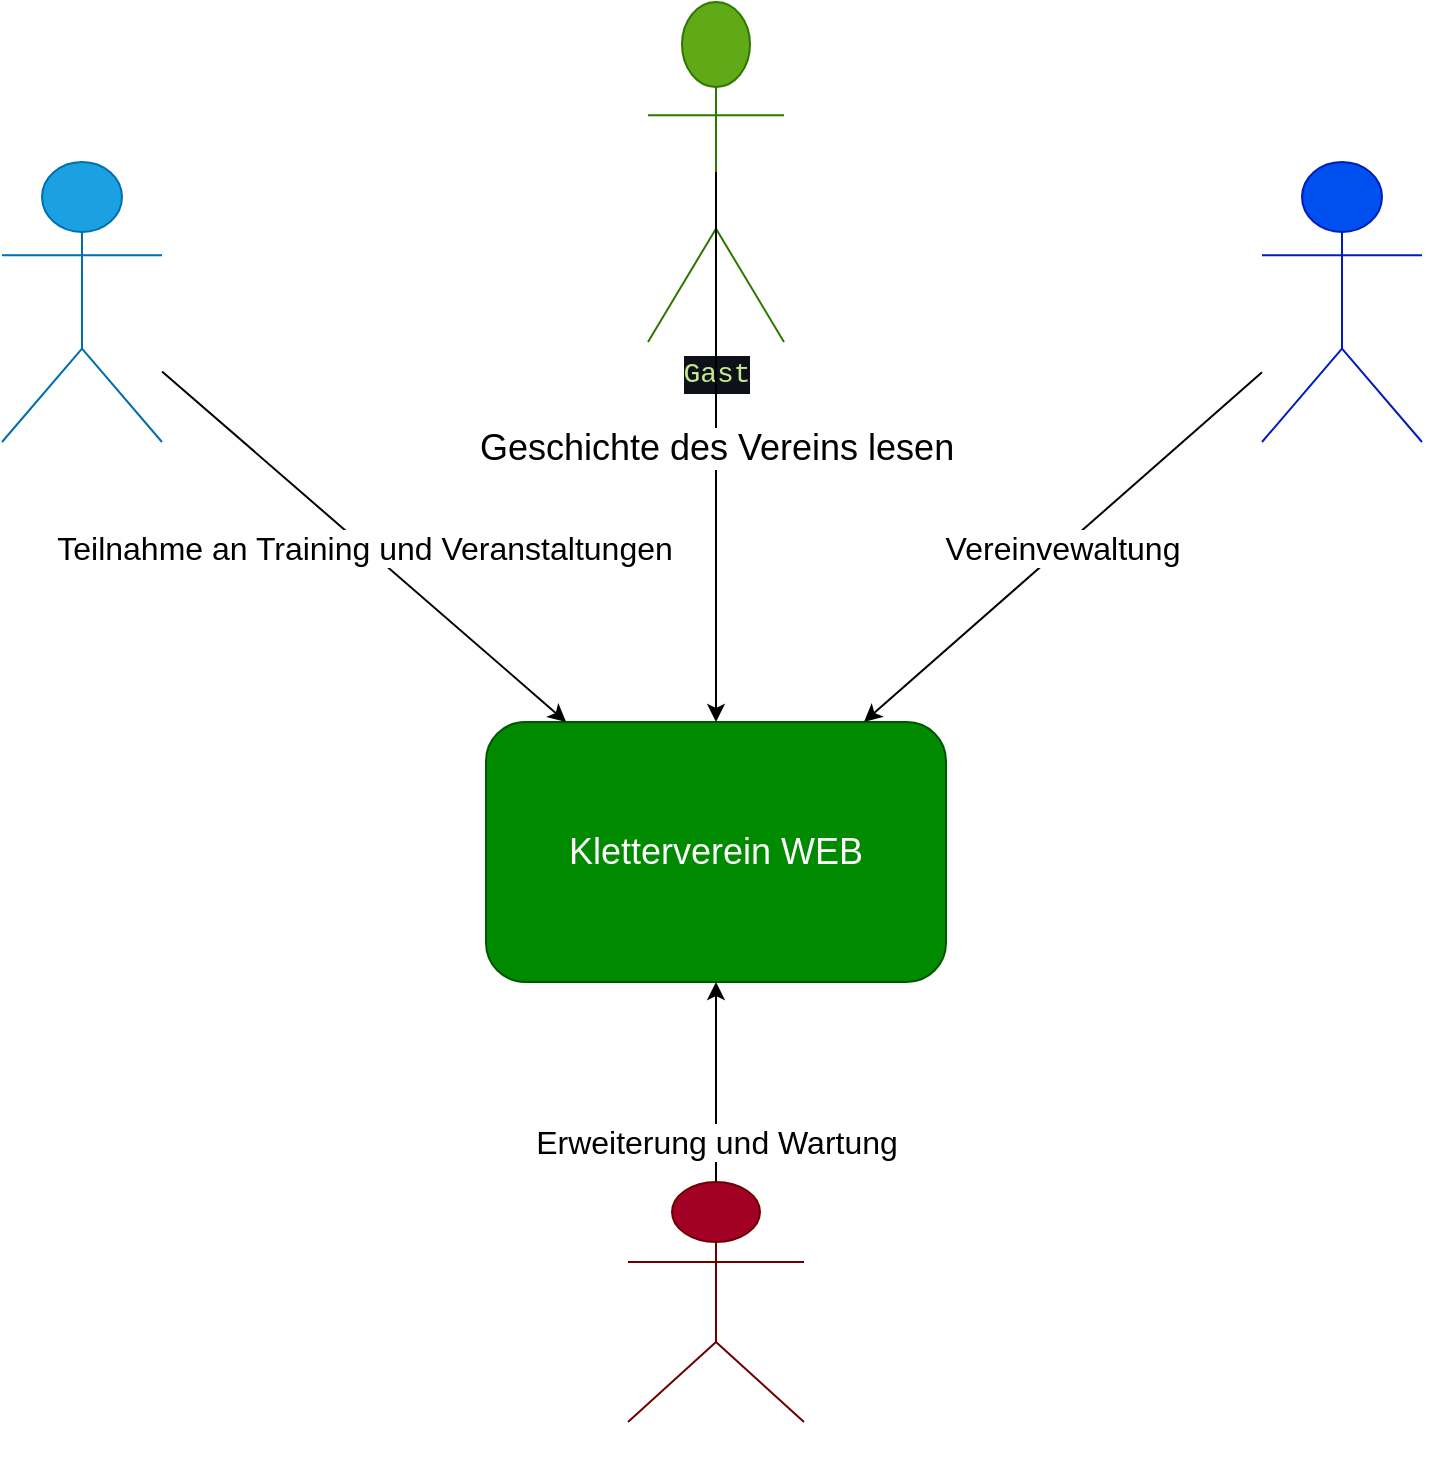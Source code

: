 <mxfile>
    <diagram id="FwanRfvHd0L7BaPMjD0A" name="Page-1">
        <mxGraphModel dx="1302" dy="874" grid="1" gridSize="10" guides="1" tooltips="1" connect="1" arrows="1" fold="1" page="1" pageScale="1" pageWidth="1654" pageHeight="1169" math="0" shadow="0">
            <root>
                <mxCell id="0"/>
                <mxCell id="1" parent="0"/>
                <mxCell id="2" value="&lt;font style=&quot;font-size: 18px;&quot;&gt;Kletterverein WEB&lt;br&gt;&lt;/font&gt;" style="rounded=1;whiteSpace=wrap;html=1;fillColor=#008a00;fontColor=#ffffff;strokeColor=#005700;" vertex="1" parent="1">
                    <mxGeometry x="712" y="520" width="230" height="130" as="geometry"/>
                </mxCell>
                <mxCell id="3" value="&lt;div style=&quot;color: rgb(186, 190, 216); background-color: rgb(15, 17, 26); font-family: Consolas, &amp;quot;Courier New&amp;quot;, monospace; font-size: 14px; line-height: 19px;&quot;&gt;&lt;span style=&quot;color: #c3e88d;&quot;&gt;Gast&lt;/span&gt;&lt;/div&gt;" style="shape=umlActor;verticalLabelPosition=bottom;verticalAlign=top;html=1;outlineConnect=0;fontSize=18;fillColor=#60a917;fontColor=#ffffff;strokeColor=#2D7600;" vertex="1" parent="1">
                    <mxGeometry x="793" y="160" width="68" height="170" as="geometry"/>
                </mxCell>
                <mxCell id="4" value="Geschichte des Vereins lesen" style="endArrow=classic;html=1;fontSize=18;exitX=0.5;exitY=0.5;exitDx=0;exitDy=0;exitPerimeter=0;" edge="1" parent="1" source="3" target="2">
                    <mxGeometry width="50" height="50" relative="1" as="geometry">
                        <mxPoint x="770" y="560" as="sourcePoint"/>
                        <mxPoint x="820" y="510" as="targetPoint"/>
                    </mxGeometry>
                </mxCell>
                <mxCell id="5" value="&lt;font style=&quot;font-size: 16px;&quot;&gt;Mitglieder&lt;/font&gt;" style="shape=umlActor;verticalLabelPosition=bottom;verticalAlign=top;html=1;outlineConnect=0;fontSize=18;fillColor=#1ba1e2;fontColor=#ffffff;strokeColor=#006EAF;" vertex="1" parent="1">
                    <mxGeometry x="470" y="240" width="80" height="140" as="geometry"/>
                </mxCell>
                <mxCell id="6" value="Teilnahme an Training und Veranstaltungen" style="endArrow=classic;html=1;fontSize=16;" edge="1" parent="1" source="5" target="2">
                    <mxGeometry width="50" height="50" relative="1" as="geometry">
                        <mxPoint x="770" y="560" as="sourcePoint"/>
                        <mxPoint x="820" y="510" as="targetPoint"/>
                    </mxGeometry>
                </mxCell>
                <mxCell id="7" value="&lt;font style=&quot;font-size: 16px;&quot;&gt;Administrators&lt;br&gt;&lt;/font&gt;" style="shape=umlActor;verticalLabelPosition=bottom;verticalAlign=top;html=1;outlineConnect=0;fontSize=18;fillColor=#0050ef;fontColor=#ffffff;strokeColor=#001DBC;" vertex="1" parent="1">
                    <mxGeometry x="1100" y="240" width="80" height="140" as="geometry"/>
                </mxCell>
                <mxCell id="8" value="Vereinvewaltung" style="endArrow=classic;html=1;fontSize=16;" edge="1" parent="1" source="7" target="2">
                    <mxGeometry width="50" height="50" relative="1" as="geometry">
                        <mxPoint x="840" y="550" as="sourcePoint"/>
                        <mxPoint x="890" y="500" as="targetPoint"/>
                    </mxGeometry>
                </mxCell>
                <mxCell id="11" value="Erweiterung und Wartung" style="edgeStyle=none;html=1;exitX=0.5;exitY=0.5;exitDx=0;exitDy=0;exitPerimeter=0;fontSize=16;" edge="1" parent="1" source="9" target="2">
                    <mxGeometry relative="1" as="geometry"/>
                </mxCell>
                <mxCell id="9" value="Developers" style="shape=umlActor;verticalLabelPosition=bottom;verticalAlign=top;html=1;outlineConnect=0;fontSize=16;fillColor=#a20025;fontColor=#ffffff;strokeColor=#6F0000;" vertex="1" parent="1">
                    <mxGeometry x="783" y="750" width="88" height="120" as="geometry"/>
                </mxCell>
            </root>
        </mxGraphModel>
    </diagram>
</mxfile>